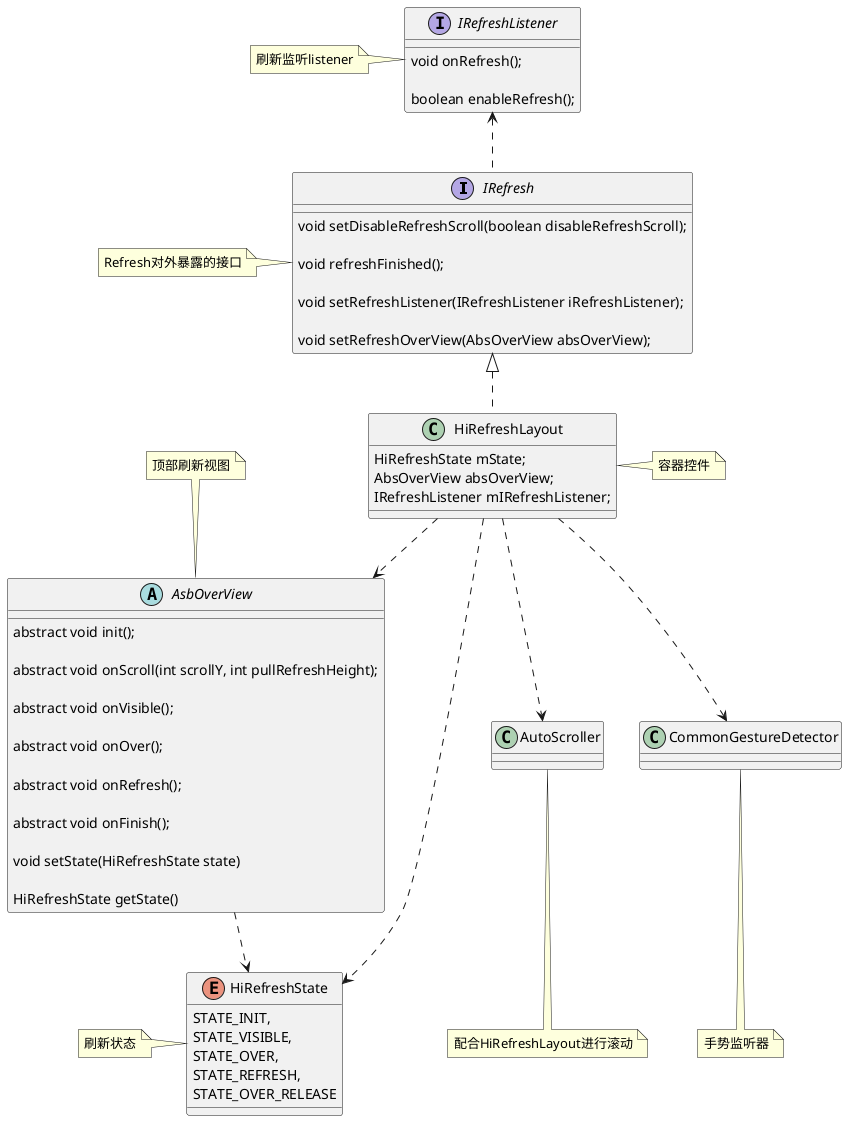 @startuml
'https://plantuml.com/class-diagram

interface IRefresh{
    void setDisableRefreshScroll(boolean disableRefreshScroll);

    void refreshFinished();

    void setRefreshListener(IRefreshListener iRefreshListener);

    void setRefreshOverView(AbsOverView absOverView);

}
note left:Refresh对外暴露的接口
interface IRefreshListener {

        void onRefresh();

        boolean enableRefresh();
}

note left:刷新监听listener
IRefreshListener  <..  IRefresh

class HiRefreshLayout{
 HiRefreshState mState;
 AbsOverView absOverView;
 IRefreshListener mIRefreshListener;
}
note right:容器控件
IRefresh <|.. HiRefreshLayout
HiRefreshLayout ..> AsbOverView
HiRefreshLayout ..> AutoScroller
HiRefreshLayout ..> CommonGestureDetector
HiRefreshLayout ..> HiRefreshState
class CommonGestureDetector
note bottom:手势监听器
class AutoScroller
note bottom:配合HiRefreshLayout进行滚动

enum HiRefreshState {
        STATE_INIT,
        STATE_VISIBLE,
        STATE_OVER,
        STATE_REFRESH,
        STATE_OVER_RELEASE
}
note left:刷新状态

abstract AsbOverView{

    abstract void init();

    abstract void onScroll(int scrollY, int pullRefreshHeight);

    abstract void onVisible();

    abstract void onOver();

    abstract void onRefresh();

    abstract void onFinish();

    void setState(HiRefreshState state)

    HiRefreshState getState()
}
note top :顶部刷新视图
AsbOverView ..> HiRefreshState


@enduml